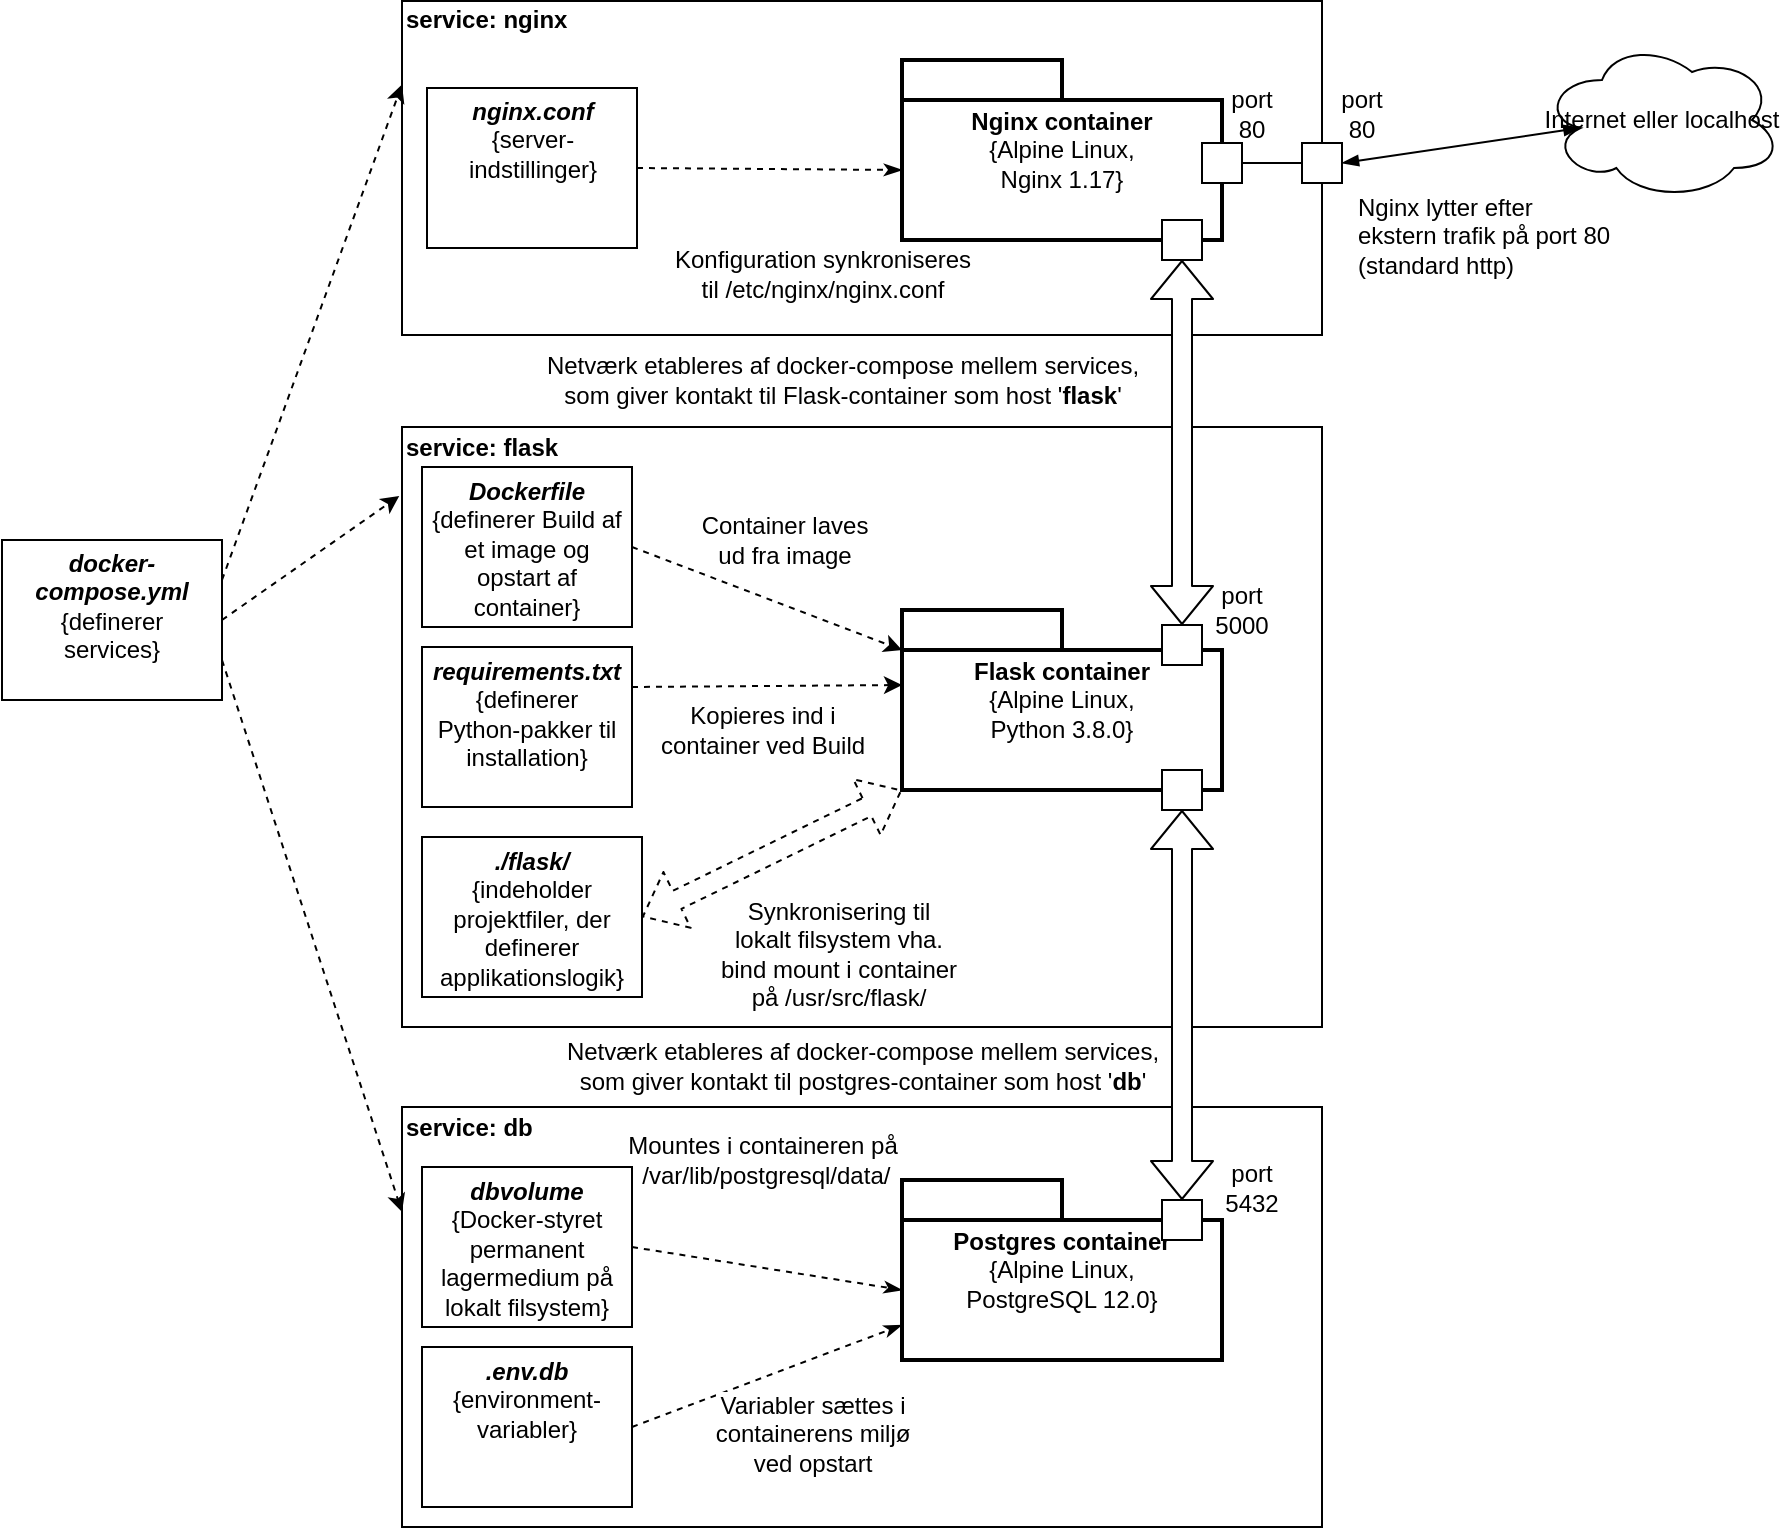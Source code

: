 <mxfile version="12.3.2" type="device" pages="1"><diagram id="IkfFTeWxFn3LRj6biMip" name="Page-1"><mxGraphModel dx="1092" dy="847" grid="1" gridSize="10" guides="1" tooltips="1" connect="1" arrows="1" fold="1" page="1" pageScale="1" pageWidth="1169" pageHeight="827" math="0" shadow="0"><root><mxCell id="0"/><mxCell id="1" parent="0"/><mxCell id="3V-3e63oD32YiZBIfXkM-9" value="" style="rounded=0;whiteSpace=wrap;html=1;fillColor=none;" parent="1" vertex="1"><mxGeometry x="320" y="263.5" width="460" height="300" as="geometry"/></mxCell><mxCell id="3V-3e63oD32YiZBIfXkM-1" value="&lt;b&gt;Flask container&lt;/b&gt;&lt;br&gt;{Alpine Linux,&lt;br&gt;Python 3.8.0}" style="shape=folder;tabWidth=80;tabHeight=20;tabPosition=left;strokeWidth=2;html=1;whiteSpace=wrap;align=center;" parent="1" vertex="1"><mxGeometry x="570" y="355" width="160" height="90" as="geometry"/></mxCell><mxCell id="3V-3e63oD32YiZBIfXkM-4" style="rounded=0;orthogonalLoop=1;jettySize=auto;html=1;exitX=1;exitY=0.5;exitDx=0;exitDy=0;entryX=0;entryY=0;entryDx=0;entryDy=20;entryPerimeter=0;dashed=1;" parent="1" source="3V-3e63oD32YiZBIfXkM-2" target="3V-3e63oD32YiZBIfXkM-1" edge="1"><mxGeometry relative="1" as="geometry"/></mxCell><mxCell id="3V-3e63oD32YiZBIfXkM-5" value="&lt;font style=&quot;font-size: 12px&quot;&gt;Container laves&lt;br&gt;ud fra image&lt;/font&gt;" style="text;html=1;resizable=0;points=[];align=center;verticalAlign=middle;labelBackgroundColor=#ffffff;" parent="3V-3e63oD32YiZBIfXkM-4" vertex="1" connectable="0"><mxGeometry x="0.278" y="1" relative="1" as="geometry"><mxPoint x="-11" y="-35.5" as="offset"/></mxGeometry></mxCell><mxCell id="3V-3e63oD32YiZBIfXkM-2" value="&lt;p style=&quot;margin: 5px&quot;&gt;&lt;b&gt;&lt;i&gt;Dockerfile&lt;/i&gt;&lt;/b&gt;&lt;br&gt;{definerer Build af et image og opstart af container}&lt;/p&gt;" style="shape=rect;html=1;overflow=fill;whiteSpace=wrap;align=center;" parent="1" vertex="1"><mxGeometry x="330" y="283.5" width="105" height="80" as="geometry"/></mxCell><mxCell id="3V-3e63oD32YiZBIfXkM-11" style="edgeStyle=none;rounded=0;orthogonalLoop=1;jettySize=auto;html=1;exitX=1;exitY=0.5;exitDx=0;exitDy=0;entryX=-0.003;entryY=0.115;entryDx=0;entryDy=0;entryPerimeter=0;dashed=1;" parent="1" source="3V-3e63oD32YiZBIfXkM-7" target="3V-3e63oD32YiZBIfXkM-9" edge="1"><mxGeometry relative="1" as="geometry"/></mxCell><mxCell id="3V-3e63oD32YiZBIfXkM-22" style="edgeStyle=none;rounded=0;orthogonalLoop=1;jettySize=auto;html=1;exitX=1;exitY=0.75;exitDx=0;exitDy=0;entryX=0;entryY=0.25;entryDx=0;entryDy=0;dashed=1;" parent="1" source="3V-3e63oD32YiZBIfXkM-7" target="3V-3e63oD32YiZBIfXkM-20" edge="1"><mxGeometry relative="1" as="geometry"/></mxCell><mxCell id="3V-3e63oD32YiZBIfXkM-7" value="&lt;p style=&quot;margin: 5px&quot;&gt;&lt;b&gt;&lt;i&gt;docker-compose.yml&lt;/i&gt;&lt;/b&gt;&lt;br&gt;{definerer services}&lt;/p&gt;" style="shape=rect;html=1;overflow=fill;whiteSpace=wrap;align=center;" parent="1" vertex="1"><mxGeometry x="120" y="320" width="110" height="80" as="geometry"/></mxCell><mxCell id="3V-3e63oD32YiZBIfXkM-10" value="&lt;b&gt;service: flask&lt;/b&gt;" style="text;html=1;strokeColor=none;fillColor=none;align=left;verticalAlign=middle;whiteSpace=wrap;rounded=0;" parent="1" vertex="1"><mxGeometry x="320" y="263.5" width="130" height="20" as="geometry"/></mxCell><mxCell id="3V-3e63oD32YiZBIfXkM-12" value="&lt;p style=&quot;margin: 5px&quot;&gt;&lt;b&gt;&lt;i&gt;./flask/&lt;/i&gt;&lt;/b&gt;&lt;br&gt;{indeholder projektfiler, der definerer applikationslogik}&lt;/p&gt;" style="shape=rect;html=1;overflow=fill;whiteSpace=wrap;align=center;" parent="1" vertex="1"><mxGeometry x="330" y="468.5" width="110" height="80" as="geometry"/></mxCell><mxCell id="3V-3e63oD32YiZBIfXkM-13" value="" style="shape=flexArrow;endArrow=classic;startArrow=classic;html=1;dashed=1;exitX=0;exitY=0;exitDx=0;exitDy=90;exitPerimeter=0;entryX=1;entryY=0.5;entryDx=0;entryDy=0;" parent="1" source="3V-3e63oD32YiZBIfXkM-1" target="3V-3e63oD32YiZBIfXkM-12" edge="1"><mxGeometry width="50" height="50" relative="1" as="geometry"><mxPoint x="610" y="548.5" as="sourcePoint"/><mxPoint x="680" y="568.5" as="targetPoint"/></mxGeometry></mxCell><mxCell id="3V-3e63oD32YiZBIfXkM-17" value="Synkronisering til&lt;br&gt;lokalt filsystem&amp;nbsp;vha.&lt;br&gt;bind mount i container&lt;br&gt;på /usr/src/flask/" style="text;html=1;resizable=0;points=[];align=center;verticalAlign=middle;labelBackgroundColor=#ffffff;" parent="3V-3e63oD32YiZBIfXkM-13" vertex="1" connectable="0"><mxGeometry x="0.135" y="4" relative="1" as="geometry"><mxPoint x="40" y="42" as="offset"/></mxGeometry></mxCell><mxCell id="3V-3e63oD32YiZBIfXkM-15" style="edgeStyle=none;rounded=0;orthogonalLoop=1;jettySize=auto;html=1;exitX=1;exitY=0.25;exitDx=0;exitDy=0;entryX=0;entryY=0;entryDx=0;entryDy=37.5;entryPerimeter=0;dashed=1;" parent="1" source="3V-3e63oD32YiZBIfXkM-14" target="3V-3e63oD32YiZBIfXkM-1" edge="1"><mxGeometry relative="1" as="geometry"/></mxCell><mxCell id="3V-3e63oD32YiZBIfXkM-16" value="&lt;font style=&quot;font-size: 12px&quot;&gt;Kopieres ind i&lt;br&gt;container ved Build&lt;/font&gt;" style="text;html=1;resizable=0;points=[];align=center;verticalAlign=middle;labelBackgroundColor=none;" parent="3V-3e63oD32YiZBIfXkM-15" vertex="1" connectable="0"><mxGeometry x="-0.021" y="-1" relative="1" as="geometry"><mxPoint x="-1" y="21" as="offset"/></mxGeometry></mxCell><mxCell id="3V-3e63oD32YiZBIfXkM-14" value="&lt;p style=&quot;margin: 5px&quot;&gt;&lt;b&gt;&lt;i&gt;requirements.txt&lt;/i&gt;&lt;/b&gt;&lt;br&gt;{definerer Python-pakker til installation}&lt;/p&gt;" style="shape=rect;html=1;overflow=fill;whiteSpace=wrap;align=center;" parent="1" vertex="1"><mxGeometry x="330" y="373.5" width="105" height="80" as="geometry"/></mxCell><mxCell id="3V-3e63oD32YiZBIfXkM-20" value="" style="rounded=0;whiteSpace=wrap;html=1;fillColor=none;" parent="1" vertex="1"><mxGeometry x="320" y="603.5" width="460" height="210" as="geometry"/></mxCell><mxCell id="3V-3e63oD32YiZBIfXkM-21" value="&lt;b&gt;service: db&lt;/b&gt;" style="text;html=1;strokeColor=none;fillColor=none;align=left;verticalAlign=middle;whiteSpace=wrap;rounded=0;" parent="1" vertex="1"><mxGeometry x="320" y="603.5" width="130" height="20" as="geometry"/></mxCell><mxCell id="3V-3e63oD32YiZBIfXkM-23" value="&lt;b&gt;Postgres container&lt;/b&gt;&lt;br&gt;{Alpine Linux,&lt;br&gt;PostgreSQL 12.0}" style="shape=folder;tabWidth=80;tabHeight=20;tabPosition=left;strokeWidth=2;html=1;whiteSpace=wrap;align=center;" parent="1" vertex="1"><mxGeometry x="570" y="640" width="160" height="90" as="geometry"/></mxCell><mxCell id="3V-3e63oD32YiZBIfXkM-29" value="&lt;font style=&quot;font-size: 12px&quot;&gt;Mountes i containeren&amp;nbsp;på&lt;br&gt;&amp;nbsp;/var/lib/postgresql/data/&lt;/font&gt;" style="edgeStyle=none;rounded=0;orthogonalLoop=1;jettySize=auto;html=1;exitX=1;exitY=0.5;exitDx=0;exitDy=0;entryX=0;entryY=0;entryDx=0;entryDy=55;entryPerimeter=0;endArrow=classicThin;endFill=1;dashed=1;" parent="1" source="3V-3e63oD32YiZBIfXkM-28" target="3V-3e63oD32YiZBIfXkM-23" edge="1"><mxGeometry x="-0.161" y="53" relative="1" as="geometry"><mxPoint as="offset"/></mxGeometry></mxCell><mxCell id="3V-3e63oD32YiZBIfXkM-28" value="&lt;p style=&quot;margin: 5px&quot;&gt;&lt;b&gt;&lt;i&gt;dbvolume&lt;/i&gt;&lt;/b&gt;&lt;br&gt;{Docker-styret permanent lagermedium på lokalt filsystem}&lt;/p&gt;" style="shape=rect;html=1;overflow=fill;whiteSpace=wrap;align=center;" parent="1" vertex="1"><mxGeometry x="330" y="633.5" width="105" height="80" as="geometry"/></mxCell><mxCell id="3V-3e63oD32YiZBIfXkM-32" value="" style="shape=flexArrow;endArrow=classic;startArrow=classic;html=1;fillColor=#ffffff;exitX=0.5;exitY=0;exitDx=0;exitDy=0;entryX=0.5;entryY=1;entryDx=0;entryDy=0;" parent="1" source="MiR-sUUHG632ke_c3-rC-17" target="MiR-sUUHG632ke_c3-rC-18" edge="1"><mxGeometry width="50" height="50" relative="1" as="geometry"><mxPoint x="710" y="633.5" as="sourcePoint"/><mxPoint x="710" y="523.5" as="targetPoint"/></mxGeometry></mxCell><mxCell id="3V-3e63oD32YiZBIfXkM-33" value="&lt;font style=&quot;font-size: 12px&quot;&gt;Netværk etableres af docker-compose&amp;nbsp;mellem services,&lt;br&gt;som&amp;nbsp;giver kontakt til postgres-container&amp;nbsp;som host '&lt;b&gt;db&lt;/b&gt;'&lt;/font&gt;" style="text;html=1;resizable=0;points=[];align=center;verticalAlign=middle;labelBackgroundColor=#ffffff;" parent="3V-3e63oD32YiZBIfXkM-32" vertex="1" connectable="0"><mxGeometry x="0.02" y="-1" relative="1" as="geometry"><mxPoint x="-161" y="32.5" as="offset"/></mxGeometry></mxCell><mxCell id="3V-3e63oD32YiZBIfXkM-36" style="edgeStyle=none;rounded=0;orthogonalLoop=1;jettySize=auto;html=1;exitX=1;exitY=0.5;exitDx=0;exitDy=0;entryX=0;entryY=0;entryDx=0;entryDy=72.5;entryPerimeter=0;endArrow=classicThin;endFill=1;fillColor=#ffffff;dashed=1;" parent="1" source="3V-3e63oD32YiZBIfXkM-35" target="3V-3e63oD32YiZBIfXkM-23" edge="1"><mxGeometry relative="1" as="geometry"/></mxCell><mxCell id="3V-3e63oD32YiZBIfXkM-37" value="Variabler sættes i&lt;br&gt;containerens miljø&lt;br&gt;ved opstart" style="text;html=1;resizable=0;points=[];align=center;verticalAlign=middle;labelBackgroundColor=#ffffff;" parent="3V-3e63oD32YiZBIfXkM-36" vertex="1" connectable="0"><mxGeometry x="0.002" y="-1" relative="1" as="geometry"><mxPoint x="21.5" y="28" as="offset"/></mxGeometry></mxCell><mxCell id="3V-3e63oD32YiZBIfXkM-35" value="&lt;p style=&quot;margin: 5px&quot;&gt;&lt;b&gt;&lt;i&gt;.env.db&lt;/i&gt;&lt;/b&gt;&lt;br&gt;{environment-variabler}&lt;/p&gt;" style="shape=rect;html=1;overflow=fill;whiteSpace=wrap;align=center;" parent="1" vertex="1"><mxGeometry x="330" y="723.5" width="105" height="80" as="geometry"/></mxCell><mxCell id="MiR-sUUHG632ke_c3-rC-1" value="" style="rounded=0;whiteSpace=wrap;html=1;fillColor=none;" parent="1" vertex="1"><mxGeometry x="320" y="50.5" width="460" height="167" as="geometry"/></mxCell><mxCell id="MiR-sUUHG632ke_c3-rC-2" value="&lt;b&gt;service: nginx&lt;/b&gt;" style="text;html=1;strokeColor=none;fillColor=none;align=left;verticalAlign=middle;whiteSpace=wrap;rounded=0;" parent="1" vertex="1"><mxGeometry x="320" y="50" width="130" height="20" as="geometry"/></mxCell><mxCell id="MiR-sUUHG632ke_c3-rC-3" value="&lt;b&gt;Nginx container&lt;/b&gt;&lt;br&gt;{Alpine Linux,&lt;br&gt;Nginx 1.17}" style="shape=folder;tabWidth=80;tabHeight=20;tabPosition=left;strokeWidth=2;html=1;whiteSpace=wrap;align=center;" parent="1" vertex="1"><mxGeometry x="570" y="80" width="160" height="90" as="geometry"/></mxCell><mxCell id="MiR-sUUHG632ke_c3-rC-6" style="edgeStyle=none;rounded=0;orthogonalLoop=1;jettySize=auto;html=1;exitX=1;exitY=0.5;exitDx=0;exitDy=0;entryX=0;entryY=0;entryDx=0;entryDy=55;entryPerimeter=0;endArrow=classicThin;endFill=1;fillColor=#ffffff;dashed=1;" parent="1" source="MiR-sUUHG632ke_c3-rC-8" target="MiR-sUUHG632ke_c3-rC-3" edge="1"><mxGeometry relative="1" as="geometry"/></mxCell><mxCell id="MiR-sUUHG632ke_c3-rC-7" value="Konfiguration synkroniseres&lt;br&gt;til /etc/nginx/nginx.conf" style="text;html=1;resizable=0;points=[];align=center;verticalAlign=middle;labelBackgroundColor=#ffffff;" parent="MiR-sUUHG632ke_c3-rC-6" vertex="1" connectable="0"><mxGeometry x="0.002" y="-1" relative="1" as="geometry"><mxPoint x="26" y="51" as="offset"/></mxGeometry></mxCell><mxCell id="MiR-sUUHG632ke_c3-rC-8" value="&lt;p style=&quot;margin: 5px&quot;&gt;&lt;b&gt;&lt;i&gt;nginx.conf&lt;/i&gt;&lt;/b&gt;&lt;br&gt;{server-indstillinger}&lt;/p&gt;" style="shape=rect;html=1;overflow=fill;whiteSpace=wrap;align=center;" parent="1" vertex="1"><mxGeometry x="332.5" y="94" width="105" height="80" as="geometry"/></mxCell><mxCell id="MiR-sUUHG632ke_c3-rC-9" value="" style="shape=flexArrow;endArrow=classic;startArrow=classic;html=1;fillColor=#ffffff;exitX=0.5;exitY=0;exitDx=0;exitDy=0;entryX=0.5;entryY=1;entryDx=0;entryDy=0;" parent="1" source="MiR-sUUHG632ke_c3-rC-14" target="MiR-sUUHG632ke_c3-rC-16" edge="1"><mxGeometry width="50" height="50" relative="1" as="geometry"><mxPoint x="710" y="290" as="sourcePoint"/><mxPoint x="710" y="180" as="targetPoint"/></mxGeometry></mxCell><mxCell id="MiR-sUUHG632ke_c3-rC-10" value="&lt;font style=&quot;font-size: 12px&quot;&gt;Netværk etableres af docker-compose&amp;nbsp;mellem services,&lt;br&gt;som&amp;nbsp;giver kontakt til Flask-container&amp;nbsp;som host '&lt;b&gt;flask&lt;/b&gt;'&lt;/font&gt;" style="text;html=1;resizable=0;points=[];align=center;verticalAlign=middle;labelBackgroundColor=#ffffff;" parent="MiR-sUUHG632ke_c3-rC-9" vertex="1" connectable="0"><mxGeometry x="0.02" y="-1" relative="1" as="geometry"><mxPoint x="-171" y="-29.5" as="offset"/></mxGeometry></mxCell><mxCell id="3V-3e63oD32YiZBIfXkM-27" style="edgeStyle=none;rounded=0;orthogonalLoop=1;jettySize=auto;html=1;exitX=1;exitY=0.5;exitDx=0;exitDy=0;entryX=0;entryY=0.5;entryDx=0;entryDy=0;endArrow=none;endFill=0;" parent="1" source="3V-3e63oD32YiZBIfXkM-18" target="3V-3e63oD32YiZBIfXkM-26" edge="1"><mxGeometry relative="1" as="geometry"/></mxCell><mxCell id="3V-3e63oD32YiZBIfXkM-18" value="" style="whiteSpace=wrap;html=1;aspect=fixed;" parent="1" vertex="1"><mxGeometry x="720" y="121.5" width="20" height="20" as="geometry"/></mxCell><mxCell id="3V-3e63oD32YiZBIfXkM-19" value="port&lt;br&gt;80" style="text;html=1;strokeColor=none;fillColor=none;align=center;verticalAlign=middle;whiteSpace=wrap;rounded=0;" parent="1" vertex="1"><mxGeometry x="780" y="96.5" width="40" height="20" as="geometry"/></mxCell><mxCell id="MiR-sUUHG632ke_c3-rC-21" style="rounded=0;orthogonalLoop=1;jettySize=auto;html=1;exitX=1;exitY=0.5;exitDx=0;exitDy=0;entryX=0.16;entryY=0.55;entryDx=0;entryDy=0;entryPerimeter=0;startArrow=blockThin;startFill=1;endArrow=blockThin;endFill=1;" parent="1" source="3V-3e63oD32YiZBIfXkM-26" target="MiR-sUUHG632ke_c3-rC-20" edge="1"><mxGeometry relative="1" as="geometry"/></mxCell><mxCell id="3V-3e63oD32YiZBIfXkM-26" value="" style="whiteSpace=wrap;html=1;aspect=fixed;" parent="1" vertex="1"><mxGeometry x="770" y="121.5" width="20" height="20" as="geometry"/></mxCell><mxCell id="3V-3e63oD32YiZBIfXkM-30" value="port&lt;br&gt;80" style="text;html=1;strokeColor=none;fillColor=none;align=center;verticalAlign=middle;whiteSpace=wrap;rounded=0;" parent="1" vertex="1"><mxGeometry x="725" y="96.5" width="40" height="20" as="geometry"/></mxCell><mxCell id="MiR-sUUHG632ke_c3-rC-11" style="edgeStyle=none;rounded=0;orthogonalLoop=1;jettySize=auto;html=1;exitX=1;exitY=0.25;exitDx=0;exitDy=0;entryX=0;entryY=0.25;entryDx=0;entryDy=0;dashed=1;" parent="1" source="3V-3e63oD32YiZBIfXkM-7" target="MiR-sUUHG632ke_c3-rC-1" edge="1"><mxGeometry relative="1" as="geometry"><mxPoint x="240" y="370" as="sourcePoint"/><mxPoint x="330.92" y="292.1" as="targetPoint"/></mxGeometry></mxCell><mxCell id="MiR-sUUHG632ke_c3-rC-12" value="Nginx lytter efter&lt;br&gt;ekstern trafik på port 80&lt;br&gt;(standard http)" style="text;html=1;resizable=0;points=[];align=left;verticalAlign=middle;labelBackgroundColor=#ffffff;" parent="1" vertex="1" connectable="0"><mxGeometry x="769.959" y="116.502" as="geometry"><mxPoint x="26" y="51" as="offset"/></mxGeometry></mxCell><mxCell id="MiR-sUUHG632ke_c3-rC-13" value="port&lt;br&gt;5000" style="text;html=1;strokeColor=none;fillColor=none;align=center;verticalAlign=middle;whiteSpace=wrap;rounded=0;" parent="1" vertex="1"><mxGeometry x="720" y="345" width="40" height="20" as="geometry"/></mxCell><mxCell id="MiR-sUUHG632ke_c3-rC-14" value="" style="whiteSpace=wrap;html=1;aspect=fixed;" parent="1" vertex="1"><mxGeometry x="700" y="362.5" width="20" height="20" as="geometry"/></mxCell><mxCell id="MiR-sUUHG632ke_c3-rC-16" value="" style="whiteSpace=wrap;html=1;aspect=fixed;" parent="1" vertex="1"><mxGeometry x="700" y="160" width="20" height="20" as="geometry"/></mxCell><mxCell id="MiR-sUUHG632ke_c3-rC-17" value="" style="whiteSpace=wrap;html=1;aspect=fixed;" parent="1" vertex="1"><mxGeometry x="700" y="650" width="20" height="20" as="geometry"/></mxCell><mxCell id="MiR-sUUHG632ke_c3-rC-18" value="" style="whiteSpace=wrap;html=1;aspect=fixed;" parent="1" vertex="1"><mxGeometry x="700" y="435" width="20" height="20" as="geometry"/></mxCell><mxCell id="MiR-sUUHG632ke_c3-rC-19" value="port&lt;br&gt;5432" style="text;html=1;strokeColor=none;fillColor=none;align=center;verticalAlign=middle;whiteSpace=wrap;rounded=0;" parent="1" vertex="1"><mxGeometry x="725" y="633.5" width="40" height="20" as="geometry"/></mxCell><mxCell id="MiR-sUUHG632ke_c3-rC-20" value="Internet eller localhost" style="ellipse;shape=cloud;whiteSpace=wrap;html=1;" parent="1" vertex="1"><mxGeometry x="890" y="70" width="120" height="80" as="geometry"/></mxCell></root></mxGraphModel></diagram></mxfile>
